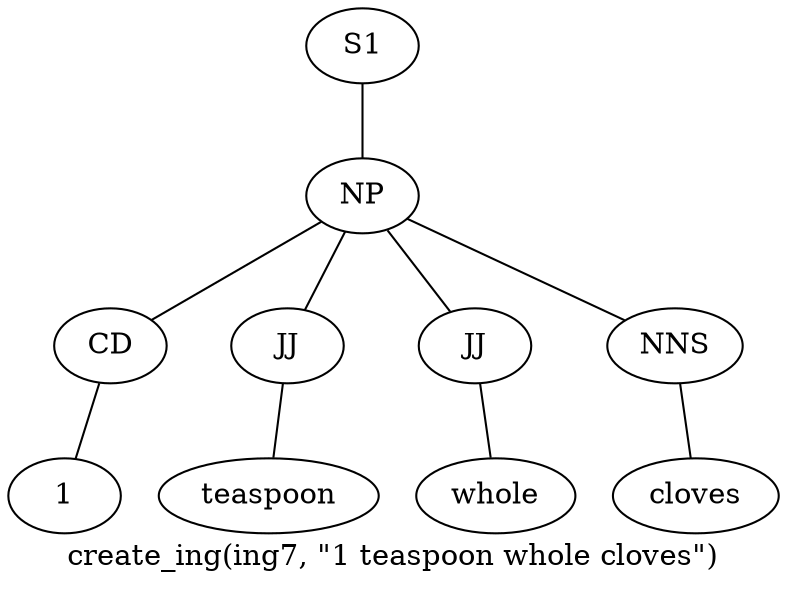 graph SyntaxGraph {
	label = "create_ing(ing7, \"1 teaspoon whole cloves\")";
	Node0 [label="S1"];
	Node1 [label="NP"];
	Node2 [label="CD"];
	Node3 [label="1"];
	Node4 [label="JJ"];
	Node5 [label="teaspoon"];
	Node6 [label="JJ"];
	Node7 [label="whole"];
	Node8 [label="NNS"];
	Node9 [label="cloves"];

	Node0 -- Node1;
	Node1 -- Node2;
	Node1 -- Node4;
	Node1 -- Node6;
	Node1 -- Node8;
	Node2 -- Node3;
	Node4 -- Node5;
	Node6 -- Node7;
	Node8 -- Node9;
}